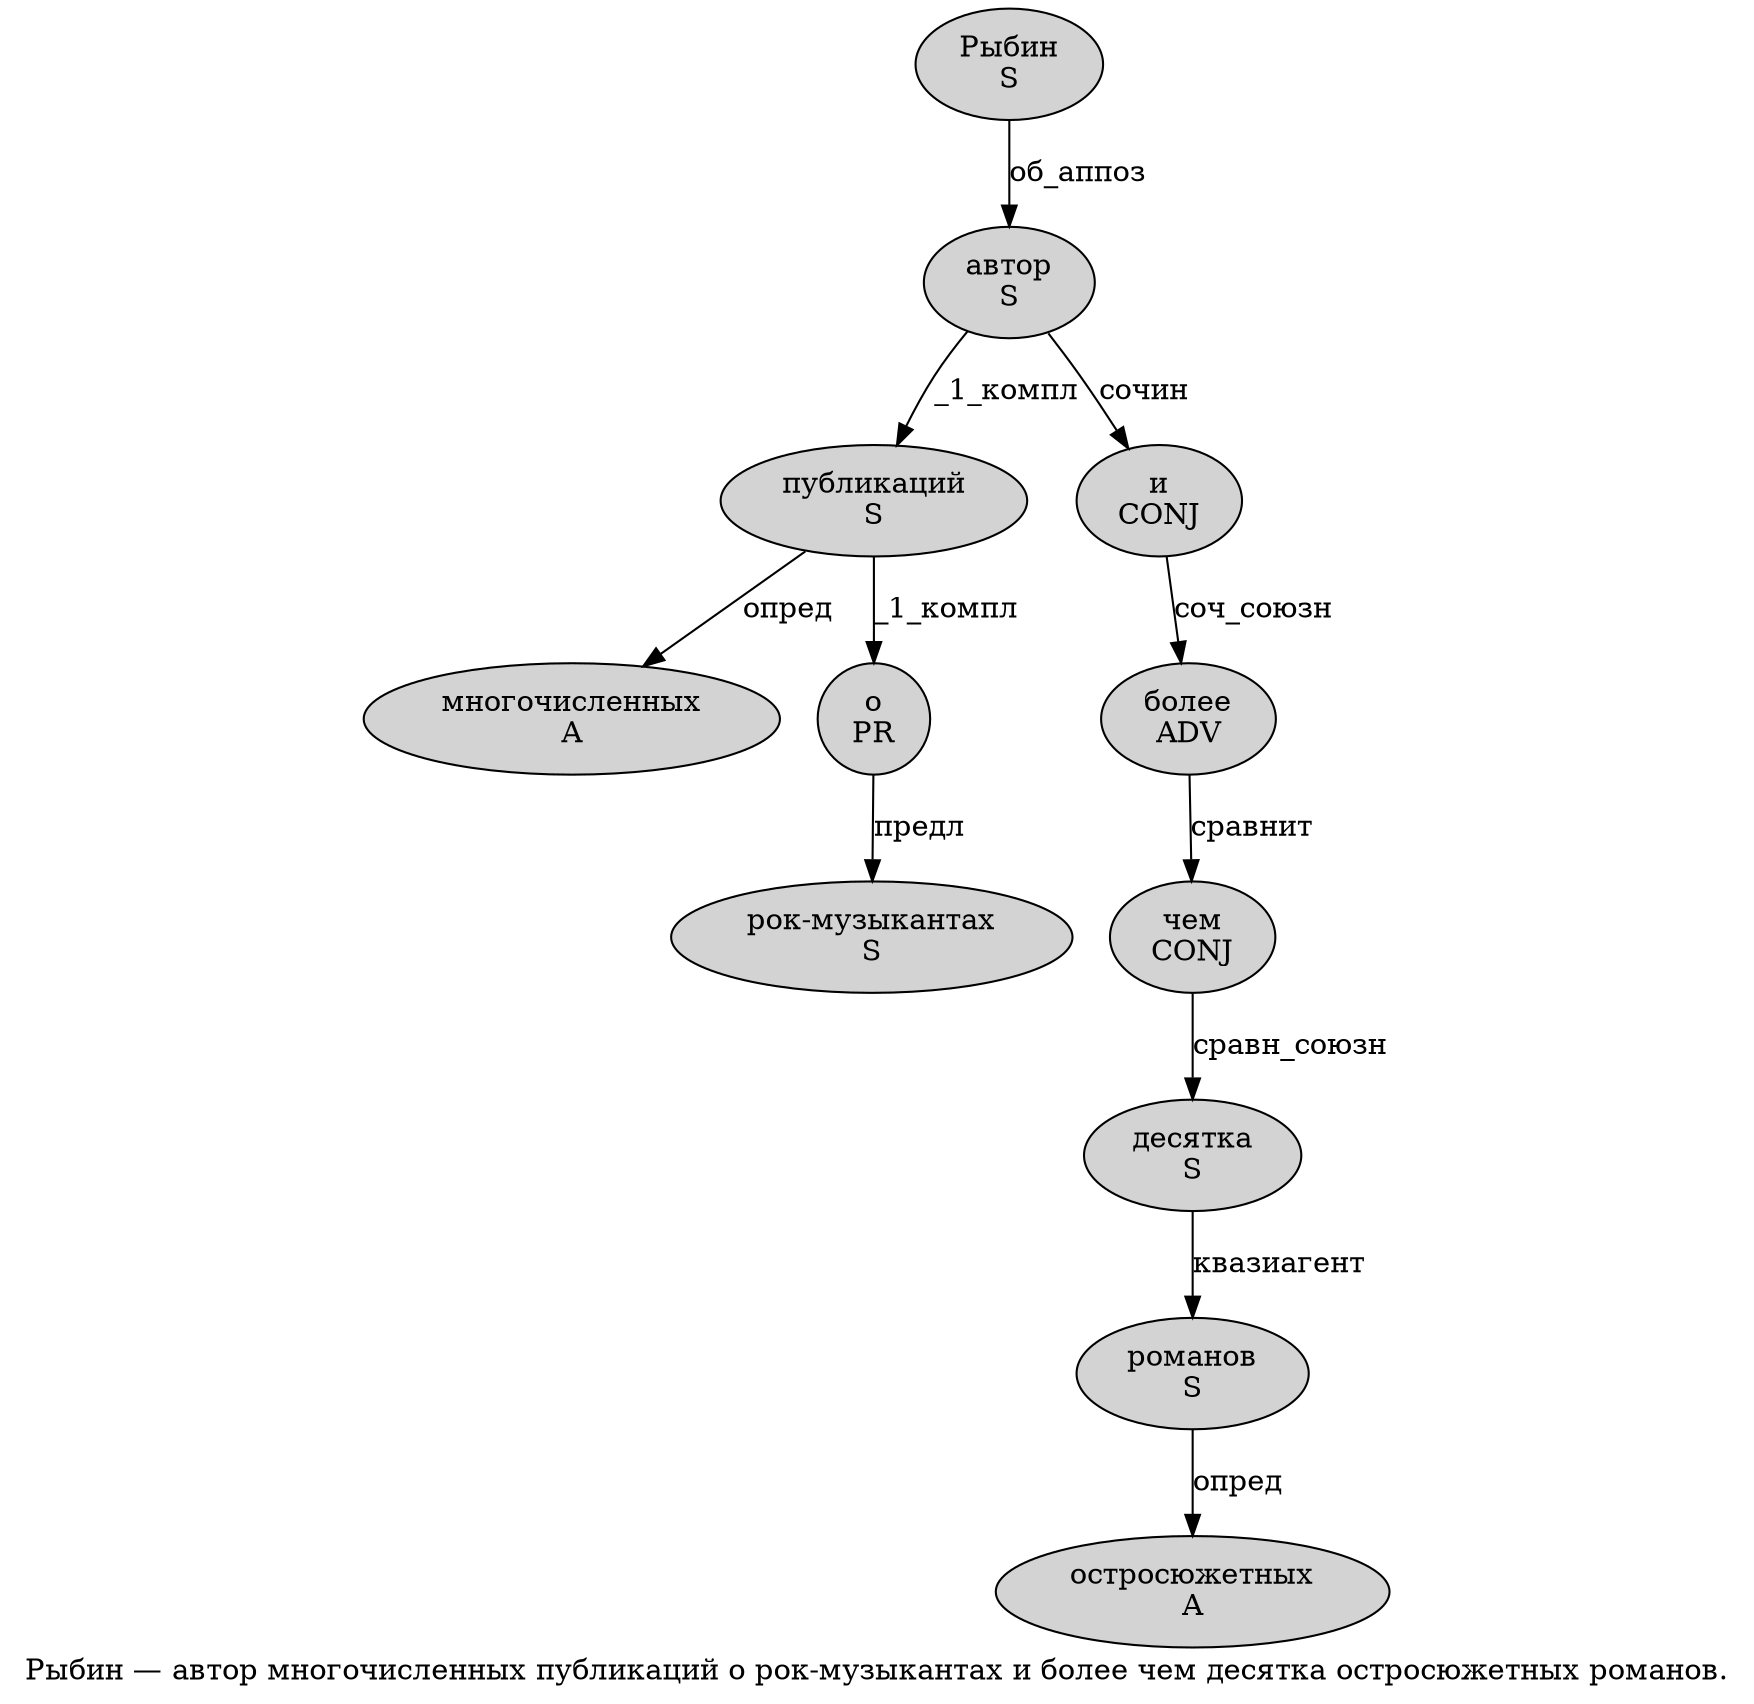 digraph SENTENCE_912 {
	graph [label="Рыбин — автор многочисленных публикаций о рок-музыкантах и более чем десятка остросюжетных романов."]
	node [style=filled]
		0 [label="Рыбин
S" color="" fillcolor=lightgray penwidth=1 shape=ellipse]
		2 [label="автор
S" color="" fillcolor=lightgray penwidth=1 shape=ellipse]
		3 [label="многочисленных
A" color="" fillcolor=lightgray penwidth=1 shape=ellipse]
		4 [label="публикаций
S" color="" fillcolor=lightgray penwidth=1 shape=ellipse]
		5 [label="о
PR" color="" fillcolor=lightgray penwidth=1 shape=ellipse]
		6 [label="рок-музыкантах
S" color="" fillcolor=lightgray penwidth=1 shape=ellipse]
		7 [label="и
CONJ" color="" fillcolor=lightgray penwidth=1 shape=ellipse]
		8 [label="более
ADV" color="" fillcolor=lightgray penwidth=1 shape=ellipse]
		9 [label="чем
CONJ" color="" fillcolor=lightgray penwidth=1 shape=ellipse]
		10 [label="десятка
S" color="" fillcolor=lightgray penwidth=1 shape=ellipse]
		11 [label="остросюжетных
A" color="" fillcolor=lightgray penwidth=1 shape=ellipse]
		12 [label="романов
S" color="" fillcolor=lightgray penwidth=1 shape=ellipse]
			4 -> 3 [label="опред"]
			4 -> 5 [label="_1_компл"]
			9 -> 10 [label="сравн_союзн"]
			5 -> 6 [label="предл"]
			12 -> 11 [label="опред"]
			7 -> 8 [label="соч_союзн"]
			8 -> 9 [label="сравнит"]
			10 -> 12 [label="квазиагент"]
			0 -> 2 [label="об_аппоз"]
			2 -> 4 [label="_1_компл"]
			2 -> 7 [label="сочин"]
}